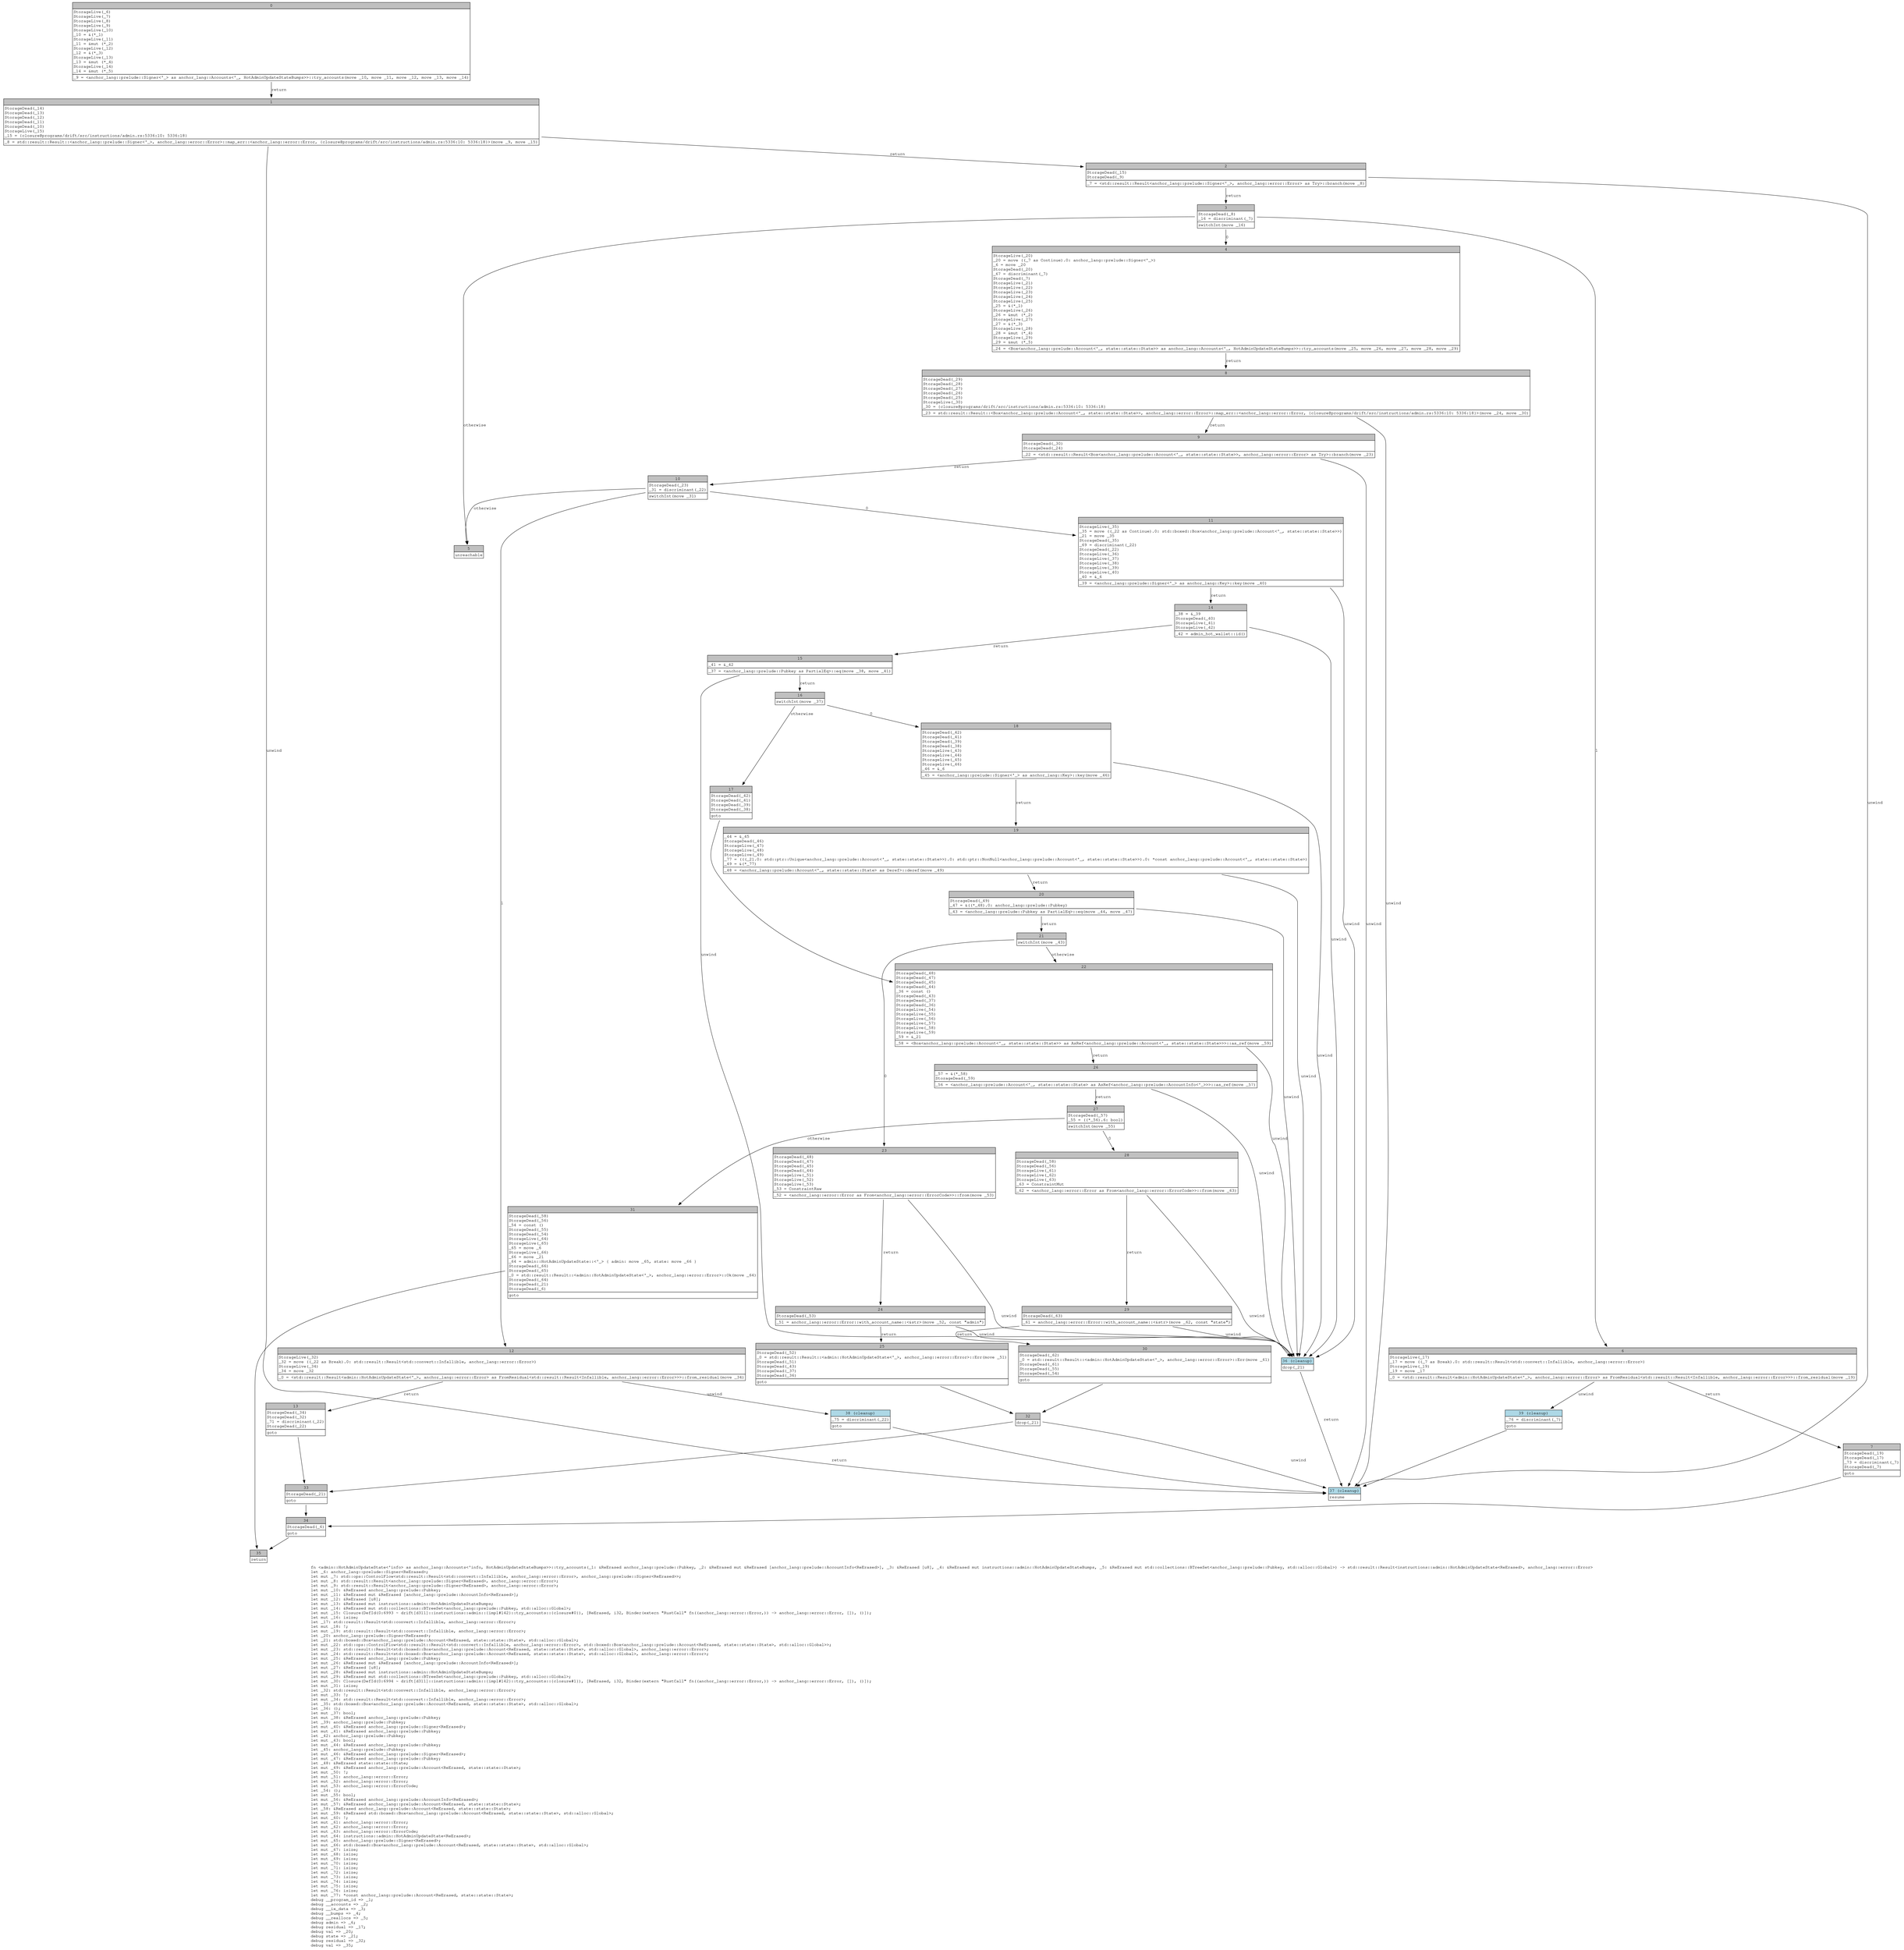 digraph Mir_0_6992 {
    graph [fontname="Courier, monospace"];
    node [fontname="Courier, monospace"];
    edge [fontname="Courier, monospace"];
    label=<fn &lt;admin::HotAdminUpdateState&lt;'info&gt; as anchor_lang::Accounts&lt;'info, HotAdminUpdateStateBumps&gt;&gt;::try_accounts(_1: &amp;ReErased anchor_lang::prelude::Pubkey, _2: &amp;ReErased mut &amp;ReErased [anchor_lang::prelude::AccountInfo&lt;ReErased&gt;], _3: &amp;ReErased [u8], _4: &amp;ReErased mut instructions::admin::HotAdminUpdateStateBumps, _5: &amp;ReErased mut std::collections::BTreeSet&lt;anchor_lang::prelude::Pubkey, std::alloc::Global&gt;) -&gt; std::result::Result&lt;instructions::admin::HotAdminUpdateState&lt;ReErased&gt;, anchor_lang::error::Error&gt;<br align="left"/>let _6: anchor_lang::prelude::Signer&lt;ReErased&gt;;<br align="left"/>let mut _7: std::ops::ControlFlow&lt;std::result::Result&lt;std::convert::Infallible, anchor_lang::error::Error&gt;, anchor_lang::prelude::Signer&lt;ReErased&gt;&gt;;<br align="left"/>let mut _8: std::result::Result&lt;anchor_lang::prelude::Signer&lt;ReErased&gt;, anchor_lang::error::Error&gt;;<br align="left"/>let mut _9: std::result::Result&lt;anchor_lang::prelude::Signer&lt;ReErased&gt;, anchor_lang::error::Error&gt;;<br align="left"/>let mut _10: &amp;ReErased anchor_lang::prelude::Pubkey;<br align="left"/>let mut _11: &amp;ReErased mut &amp;ReErased [anchor_lang::prelude::AccountInfo&lt;ReErased&gt;];<br align="left"/>let mut _12: &amp;ReErased [u8];<br align="left"/>let mut _13: &amp;ReErased mut instructions::admin::HotAdminUpdateStateBumps;<br align="left"/>let mut _14: &amp;ReErased mut std::collections::BTreeSet&lt;anchor_lang::prelude::Pubkey, std::alloc::Global&gt;;<br align="left"/>let mut _15: Closure(DefId(0:6993 ~ drift[d311]::instructions::admin::{impl#142}::try_accounts::{closure#0}), [ReErased, i32, Binder(extern &quot;RustCall&quot; fn((anchor_lang::error::Error,)) -&gt; anchor_lang::error::Error, []), ()]);<br align="left"/>let mut _16: isize;<br align="left"/>let _17: std::result::Result&lt;std::convert::Infallible, anchor_lang::error::Error&gt;;<br align="left"/>let mut _18: !;<br align="left"/>let mut _19: std::result::Result&lt;std::convert::Infallible, anchor_lang::error::Error&gt;;<br align="left"/>let _20: anchor_lang::prelude::Signer&lt;ReErased&gt;;<br align="left"/>let _21: std::boxed::Box&lt;anchor_lang::prelude::Account&lt;ReErased, state::state::State&gt;, std::alloc::Global&gt;;<br align="left"/>let mut _22: std::ops::ControlFlow&lt;std::result::Result&lt;std::convert::Infallible, anchor_lang::error::Error&gt;, std::boxed::Box&lt;anchor_lang::prelude::Account&lt;ReErased, state::state::State&gt;, std::alloc::Global&gt;&gt;;<br align="left"/>let mut _23: std::result::Result&lt;std::boxed::Box&lt;anchor_lang::prelude::Account&lt;ReErased, state::state::State&gt;, std::alloc::Global&gt;, anchor_lang::error::Error&gt;;<br align="left"/>let mut _24: std::result::Result&lt;std::boxed::Box&lt;anchor_lang::prelude::Account&lt;ReErased, state::state::State&gt;, std::alloc::Global&gt;, anchor_lang::error::Error&gt;;<br align="left"/>let mut _25: &amp;ReErased anchor_lang::prelude::Pubkey;<br align="left"/>let mut _26: &amp;ReErased mut &amp;ReErased [anchor_lang::prelude::AccountInfo&lt;ReErased&gt;];<br align="left"/>let mut _27: &amp;ReErased [u8];<br align="left"/>let mut _28: &amp;ReErased mut instructions::admin::HotAdminUpdateStateBumps;<br align="left"/>let mut _29: &amp;ReErased mut std::collections::BTreeSet&lt;anchor_lang::prelude::Pubkey, std::alloc::Global&gt;;<br align="left"/>let mut _30: Closure(DefId(0:6994 ~ drift[d311]::instructions::admin::{impl#142}::try_accounts::{closure#1}), [ReErased, i32, Binder(extern &quot;RustCall&quot; fn((anchor_lang::error::Error,)) -&gt; anchor_lang::error::Error, []), ()]);<br align="left"/>let mut _31: isize;<br align="left"/>let _32: std::result::Result&lt;std::convert::Infallible, anchor_lang::error::Error&gt;;<br align="left"/>let mut _33: !;<br align="left"/>let mut _34: std::result::Result&lt;std::convert::Infallible, anchor_lang::error::Error&gt;;<br align="left"/>let _35: std::boxed::Box&lt;anchor_lang::prelude::Account&lt;ReErased, state::state::State&gt;, std::alloc::Global&gt;;<br align="left"/>let _36: ();<br align="left"/>let mut _37: bool;<br align="left"/>let mut _38: &amp;ReErased anchor_lang::prelude::Pubkey;<br align="left"/>let _39: anchor_lang::prelude::Pubkey;<br align="left"/>let mut _40: &amp;ReErased anchor_lang::prelude::Signer&lt;ReErased&gt;;<br align="left"/>let mut _41: &amp;ReErased anchor_lang::prelude::Pubkey;<br align="left"/>let _42: anchor_lang::prelude::Pubkey;<br align="left"/>let mut _43: bool;<br align="left"/>let mut _44: &amp;ReErased anchor_lang::prelude::Pubkey;<br align="left"/>let _45: anchor_lang::prelude::Pubkey;<br align="left"/>let mut _46: &amp;ReErased anchor_lang::prelude::Signer&lt;ReErased&gt;;<br align="left"/>let mut _47: &amp;ReErased anchor_lang::prelude::Pubkey;<br align="left"/>let _48: &amp;ReErased state::state::State;<br align="left"/>let mut _49: &amp;ReErased anchor_lang::prelude::Account&lt;ReErased, state::state::State&gt;;<br align="left"/>let mut _50: !;<br align="left"/>let mut _51: anchor_lang::error::Error;<br align="left"/>let mut _52: anchor_lang::error::Error;<br align="left"/>let mut _53: anchor_lang::error::ErrorCode;<br align="left"/>let _54: ();<br align="left"/>let mut _55: bool;<br align="left"/>let mut _56: &amp;ReErased anchor_lang::prelude::AccountInfo&lt;ReErased&gt;;<br align="left"/>let mut _57: &amp;ReErased anchor_lang::prelude::Account&lt;ReErased, state::state::State&gt;;<br align="left"/>let _58: &amp;ReErased anchor_lang::prelude::Account&lt;ReErased, state::state::State&gt;;<br align="left"/>let mut _59: &amp;ReErased std::boxed::Box&lt;anchor_lang::prelude::Account&lt;ReErased, state::state::State&gt;, std::alloc::Global&gt;;<br align="left"/>let mut _60: !;<br align="left"/>let mut _61: anchor_lang::error::Error;<br align="left"/>let mut _62: anchor_lang::error::Error;<br align="left"/>let mut _63: anchor_lang::error::ErrorCode;<br align="left"/>let mut _64: instructions::admin::HotAdminUpdateState&lt;ReErased&gt;;<br align="left"/>let mut _65: anchor_lang::prelude::Signer&lt;ReErased&gt;;<br align="left"/>let mut _66: std::boxed::Box&lt;anchor_lang::prelude::Account&lt;ReErased, state::state::State&gt;, std::alloc::Global&gt;;<br align="left"/>let mut _67: isize;<br align="left"/>let mut _68: isize;<br align="left"/>let mut _69: isize;<br align="left"/>let mut _70: isize;<br align="left"/>let mut _71: isize;<br align="left"/>let mut _72: isize;<br align="left"/>let mut _73: isize;<br align="left"/>let mut _74: isize;<br align="left"/>let mut _75: isize;<br align="left"/>let mut _76: isize;<br align="left"/>let mut _77: *const anchor_lang::prelude::Account&lt;ReErased, state::state::State&gt;;<br align="left"/>debug __program_id =&gt; _1;<br align="left"/>debug __accounts =&gt; _2;<br align="left"/>debug __ix_data =&gt; _3;<br align="left"/>debug __bumps =&gt; _4;<br align="left"/>debug __reallocs =&gt; _5;<br align="left"/>debug admin =&gt; _6;<br align="left"/>debug residual =&gt; _17;<br align="left"/>debug val =&gt; _20;<br align="left"/>debug state =&gt; _21;<br align="left"/>debug residual =&gt; _32;<br align="left"/>debug val =&gt; _35;<br align="left"/>>;
    bb0__0_6992 [shape="none", label=<<table border="0" cellborder="1" cellspacing="0"><tr><td bgcolor="gray" align="center" colspan="1">0</td></tr><tr><td align="left" balign="left">StorageLive(_6)<br/>StorageLive(_7)<br/>StorageLive(_8)<br/>StorageLive(_9)<br/>StorageLive(_10)<br/>_10 = &amp;(*_1)<br/>StorageLive(_11)<br/>_11 = &amp;mut (*_2)<br/>StorageLive(_12)<br/>_12 = &amp;(*_3)<br/>StorageLive(_13)<br/>_13 = &amp;mut (*_4)<br/>StorageLive(_14)<br/>_14 = &amp;mut (*_5)<br/></td></tr><tr><td align="left">_9 = &lt;anchor_lang::prelude::Signer&lt;'_&gt; as anchor_lang::Accounts&lt;'_, HotAdminUpdateStateBumps&gt;&gt;::try_accounts(move _10, move _11, move _12, move _13, move _14)</td></tr></table>>];
    bb1__0_6992 [shape="none", label=<<table border="0" cellborder="1" cellspacing="0"><tr><td bgcolor="gray" align="center" colspan="1">1</td></tr><tr><td align="left" balign="left">StorageDead(_14)<br/>StorageDead(_13)<br/>StorageDead(_12)<br/>StorageDead(_11)<br/>StorageDead(_10)<br/>StorageLive(_15)<br/>_15 = {closure@programs/drift/src/instructions/admin.rs:5336:10: 5336:18}<br/></td></tr><tr><td align="left">_8 = std::result::Result::&lt;anchor_lang::prelude::Signer&lt;'_&gt;, anchor_lang::error::Error&gt;::map_err::&lt;anchor_lang::error::Error, {closure@programs/drift/src/instructions/admin.rs:5336:10: 5336:18}&gt;(move _9, move _15)</td></tr></table>>];
    bb2__0_6992 [shape="none", label=<<table border="0" cellborder="1" cellspacing="0"><tr><td bgcolor="gray" align="center" colspan="1">2</td></tr><tr><td align="left" balign="left">StorageDead(_15)<br/>StorageDead(_9)<br/></td></tr><tr><td align="left">_7 = &lt;std::result::Result&lt;anchor_lang::prelude::Signer&lt;'_&gt;, anchor_lang::error::Error&gt; as Try&gt;::branch(move _8)</td></tr></table>>];
    bb3__0_6992 [shape="none", label=<<table border="0" cellborder="1" cellspacing="0"><tr><td bgcolor="gray" align="center" colspan="1">3</td></tr><tr><td align="left" balign="left">StorageDead(_8)<br/>_16 = discriminant(_7)<br/></td></tr><tr><td align="left">switchInt(move _16)</td></tr></table>>];
    bb4__0_6992 [shape="none", label=<<table border="0" cellborder="1" cellspacing="0"><tr><td bgcolor="gray" align="center" colspan="1">4</td></tr><tr><td align="left" balign="left">StorageLive(_20)<br/>_20 = move ((_7 as Continue).0: anchor_lang::prelude::Signer&lt;'_&gt;)<br/>_6 = move _20<br/>StorageDead(_20)<br/>_67 = discriminant(_7)<br/>StorageDead(_7)<br/>StorageLive(_21)<br/>StorageLive(_22)<br/>StorageLive(_23)<br/>StorageLive(_24)<br/>StorageLive(_25)<br/>_25 = &amp;(*_1)<br/>StorageLive(_26)<br/>_26 = &amp;mut (*_2)<br/>StorageLive(_27)<br/>_27 = &amp;(*_3)<br/>StorageLive(_28)<br/>_28 = &amp;mut (*_4)<br/>StorageLive(_29)<br/>_29 = &amp;mut (*_5)<br/></td></tr><tr><td align="left">_24 = &lt;Box&lt;anchor_lang::prelude::Account&lt;'_, state::state::State&gt;&gt; as anchor_lang::Accounts&lt;'_, HotAdminUpdateStateBumps&gt;&gt;::try_accounts(move _25, move _26, move _27, move _28, move _29)</td></tr></table>>];
    bb5__0_6992 [shape="none", label=<<table border="0" cellborder="1" cellspacing="0"><tr><td bgcolor="gray" align="center" colspan="1">5</td></tr><tr><td align="left">unreachable</td></tr></table>>];
    bb6__0_6992 [shape="none", label=<<table border="0" cellborder="1" cellspacing="0"><tr><td bgcolor="gray" align="center" colspan="1">6</td></tr><tr><td align="left" balign="left">StorageLive(_17)<br/>_17 = move ((_7 as Break).0: std::result::Result&lt;std::convert::Infallible, anchor_lang::error::Error&gt;)<br/>StorageLive(_19)<br/>_19 = move _17<br/></td></tr><tr><td align="left">_0 = &lt;std::result::Result&lt;admin::HotAdminUpdateState&lt;'_&gt;, anchor_lang::error::Error&gt; as FromResidual&lt;std::result::Result&lt;Infallible, anchor_lang::error::Error&gt;&gt;&gt;::from_residual(move _19)</td></tr></table>>];
    bb7__0_6992 [shape="none", label=<<table border="0" cellborder="1" cellspacing="0"><tr><td bgcolor="gray" align="center" colspan="1">7</td></tr><tr><td align="left" balign="left">StorageDead(_19)<br/>StorageDead(_17)<br/>_73 = discriminant(_7)<br/>StorageDead(_7)<br/></td></tr><tr><td align="left">goto</td></tr></table>>];
    bb8__0_6992 [shape="none", label=<<table border="0" cellborder="1" cellspacing="0"><tr><td bgcolor="gray" align="center" colspan="1">8</td></tr><tr><td align="left" balign="left">StorageDead(_29)<br/>StorageDead(_28)<br/>StorageDead(_27)<br/>StorageDead(_26)<br/>StorageDead(_25)<br/>StorageLive(_30)<br/>_30 = {closure@programs/drift/src/instructions/admin.rs:5336:10: 5336:18}<br/></td></tr><tr><td align="left">_23 = std::result::Result::&lt;Box&lt;anchor_lang::prelude::Account&lt;'_, state::state::State&gt;&gt;, anchor_lang::error::Error&gt;::map_err::&lt;anchor_lang::error::Error, {closure@programs/drift/src/instructions/admin.rs:5336:10: 5336:18}&gt;(move _24, move _30)</td></tr></table>>];
    bb9__0_6992 [shape="none", label=<<table border="0" cellborder="1" cellspacing="0"><tr><td bgcolor="gray" align="center" colspan="1">9</td></tr><tr><td align="left" balign="left">StorageDead(_30)<br/>StorageDead(_24)<br/></td></tr><tr><td align="left">_22 = &lt;std::result::Result&lt;Box&lt;anchor_lang::prelude::Account&lt;'_, state::state::State&gt;&gt;, anchor_lang::error::Error&gt; as Try&gt;::branch(move _23)</td></tr></table>>];
    bb10__0_6992 [shape="none", label=<<table border="0" cellborder="1" cellspacing="0"><tr><td bgcolor="gray" align="center" colspan="1">10</td></tr><tr><td align="left" balign="left">StorageDead(_23)<br/>_31 = discriminant(_22)<br/></td></tr><tr><td align="left">switchInt(move _31)</td></tr></table>>];
    bb11__0_6992 [shape="none", label=<<table border="0" cellborder="1" cellspacing="0"><tr><td bgcolor="gray" align="center" colspan="1">11</td></tr><tr><td align="left" balign="left">StorageLive(_35)<br/>_35 = move ((_22 as Continue).0: std::boxed::Box&lt;anchor_lang::prelude::Account&lt;'_, state::state::State&gt;&gt;)<br/>_21 = move _35<br/>StorageDead(_35)<br/>_69 = discriminant(_22)<br/>StorageDead(_22)<br/>StorageLive(_36)<br/>StorageLive(_37)<br/>StorageLive(_38)<br/>StorageLive(_39)<br/>StorageLive(_40)<br/>_40 = &amp;_6<br/></td></tr><tr><td align="left">_39 = &lt;anchor_lang::prelude::Signer&lt;'_&gt; as anchor_lang::Key&gt;::key(move _40)</td></tr></table>>];
    bb12__0_6992 [shape="none", label=<<table border="0" cellborder="1" cellspacing="0"><tr><td bgcolor="gray" align="center" colspan="1">12</td></tr><tr><td align="left" balign="left">StorageLive(_32)<br/>_32 = move ((_22 as Break).0: std::result::Result&lt;std::convert::Infallible, anchor_lang::error::Error&gt;)<br/>StorageLive(_34)<br/>_34 = move _32<br/></td></tr><tr><td align="left">_0 = &lt;std::result::Result&lt;admin::HotAdminUpdateState&lt;'_&gt;, anchor_lang::error::Error&gt; as FromResidual&lt;std::result::Result&lt;Infallible, anchor_lang::error::Error&gt;&gt;&gt;::from_residual(move _34)</td></tr></table>>];
    bb13__0_6992 [shape="none", label=<<table border="0" cellborder="1" cellspacing="0"><tr><td bgcolor="gray" align="center" colspan="1">13</td></tr><tr><td align="left" balign="left">StorageDead(_34)<br/>StorageDead(_32)<br/>_71 = discriminant(_22)<br/>StorageDead(_22)<br/></td></tr><tr><td align="left">goto</td></tr></table>>];
    bb14__0_6992 [shape="none", label=<<table border="0" cellborder="1" cellspacing="0"><tr><td bgcolor="gray" align="center" colspan="1">14</td></tr><tr><td align="left" balign="left">_38 = &amp;_39<br/>StorageDead(_40)<br/>StorageLive(_41)<br/>StorageLive(_42)<br/></td></tr><tr><td align="left">_42 = admin_hot_wallet::id()</td></tr></table>>];
    bb15__0_6992 [shape="none", label=<<table border="0" cellborder="1" cellspacing="0"><tr><td bgcolor="gray" align="center" colspan="1">15</td></tr><tr><td align="left" balign="left">_41 = &amp;_42<br/></td></tr><tr><td align="left">_37 = &lt;anchor_lang::prelude::Pubkey as PartialEq&gt;::eq(move _38, move _41)</td></tr></table>>];
    bb16__0_6992 [shape="none", label=<<table border="0" cellborder="1" cellspacing="0"><tr><td bgcolor="gray" align="center" colspan="1">16</td></tr><tr><td align="left">switchInt(move _37)</td></tr></table>>];
    bb17__0_6992 [shape="none", label=<<table border="0" cellborder="1" cellspacing="0"><tr><td bgcolor="gray" align="center" colspan="1">17</td></tr><tr><td align="left" balign="left">StorageDead(_42)<br/>StorageDead(_41)<br/>StorageDead(_39)<br/>StorageDead(_38)<br/></td></tr><tr><td align="left">goto</td></tr></table>>];
    bb18__0_6992 [shape="none", label=<<table border="0" cellborder="1" cellspacing="0"><tr><td bgcolor="gray" align="center" colspan="1">18</td></tr><tr><td align="left" balign="left">StorageDead(_42)<br/>StorageDead(_41)<br/>StorageDead(_39)<br/>StorageDead(_38)<br/>StorageLive(_43)<br/>StorageLive(_44)<br/>StorageLive(_45)<br/>StorageLive(_46)<br/>_46 = &amp;_6<br/></td></tr><tr><td align="left">_45 = &lt;anchor_lang::prelude::Signer&lt;'_&gt; as anchor_lang::Key&gt;::key(move _46)</td></tr></table>>];
    bb19__0_6992 [shape="none", label=<<table border="0" cellborder="1" cellspacing="0"><tr><td bgcolor="gray" align="center" colspan="1">19</td></tr><tr><td align="left" balign="left">_44 = &amp;_45<br/>StorageDead(_46)<br/>StorageLive(_47)<br/>StorageLive(_48)<br/>StorageLive(_49)<br/>_77 = (((_21.0: std::ptr::Unique&lt;anchor_lang::prelude::Account&lt;'_, state::state::State&gt;&gt;).0: std::ptr::NonNull&lt;anchor_lang::prelude::Account&lt;'_, state::state::State&gt;&gt;).0: *const anchor_lang::prelude::Account&lt;'_, state::state::State&gt;)<br/>_49 = &amp;(*_77)<br/></td></tr><tr><td align="left">_48 = &lt;anchor_lang::prelude::Account&lt;'_, state::state::State&gt; as Deref&gt;::deref(move _49)</td></tr></table>>];
    bb20__0_6992 [shape="none", label=<<table border="0" cellborder="1" cellspacing="0"><tr><td bgcolor="gray" align="center" colspan="1">20</td></tr><tr><td align="left" balign="left">StorageDead(_49)<br/>_47 = &amp;((*_48).0: anchor_lang::prelude::Pubkey)<br/></td></tr><tr><td align="left">_43 = &lt;anchor_lang::prelude::Pubkey as PartialEq&gt;::eq(move _44, move _47)</td></tr></table>>];
    bb21__0_6992 [shape="none", label=<<table border="0" cellborder="1" cellspacing="0"><tr><td bgcolor="gray" align="center" colspan="1">21</td></tr><tr><td align="left">switchInt(move _43)</td></tr></table>>];
    bb22__0_6992 [shape="none", label=<<table border="0" cellborder="1" cellspacing="0"><tr><td bgcolor="gray" align="center" colspan="1">22</td></tr><tr><td align="left" balign="left">StorageDead(_48)<br/>StorageDead(_47)<br/>StorageDead(_45)<br/>StorageDead(_44)<br/>_36 = const ()<br/>StorageDead(_43)<br/>StorageDead(_37)<br/>StorageDead(_36)<br/>StorageLive(_54)<br/>StorageLive(_55)<br/>StorageLive(_56)<br/>StorageLive(_57)<br/>StorageLive(_58)<br/>StorageLive(_59)<br/>_59 = &amp;_21<br/></td></tr><tr><td align="left">_58 = &lt;Box&lt;anchor_lang::prelude::Account&lt;'_, state::state::State&gt;&gt; as AsRef&lt;anchor_lang::prelude::Account&lt;'_, state::state::State&gt;&gt;&gt;::as_ref(move _59)</td></tr></table>>];
    bb23__0_6992 [shape="none", label=<<table border="0" cellborder="1" cellspacing="0"><tr><td bgcolor="gray" align="center" colspan="1">23</td></tr><tr><td align="left" balign="left">StorageDead(_48)<br/>StorageDead(_47)<br/>StorageDead(_45)<br/>StorageDead(_44)<br/>StorageLive(_51)<br/>StorageLive(_52)<br/>StorageLive(_53)<br/>_53 = ConstraintRaw<br/></td></tr><tr><td align="left">_52 = &lt;anchor_lang::error::Error as From&lt;anchor_lang::error::ErrorCode&gt;&gt;::from(move _53)</td></tr></table>>];
    bb24__0_6992 [shape="none", label=<<table border="0" cellborder="1" cellspacing="0"><tr><td bgcolor="gray" align="center" colspan="1">24</td></tr><tr><td align="left" balign="left">StorageDead(_53)<br/></td></tr><tr><td align="left">_51 = anchor_lang::error::Error::with_account_name::&lt;&amp;str&gt;(move _52, const &quot;admin&quot;)</td></tr></table>>];
    bb25__0_6992 [shape="none", label=<<table border="0" cellborder="1" cellspacing="0"><tr><td bgcolor="gray" align="center" colspan="1">25</td></tr><tr><td align="left" balign="left">StorageDead(_52)<br/>_0 = std::result::Result::&lt;admin::HotAdminUpdateState&lt;'_&gt;, anchor_lang::error::Error&gt;::Err(move _51)<br/>StorageDead(_51)<br/>StorageDead(_43)<br/>StorageDead(_37)<br/>StorageDead(_36)<br/></td></tr><tr><td align="left">goto</td></tr></table>>];
    bb26__0_6992 [shape="none", label=<<table border="0" cellborder="1" cellspacing="0"><tr><td bgcolor="gray" align="center" colspan="1">26</td></tr><tr><td align="left" balign="left">_57 = &amp;(*_58)<br/>StorageDead(_59)<br/></td></tr><tr><td align="left">_56 = &lt;anchor_lang::prelude::Account&lt;'_, state::state::State&gt; as AsRef&lt;anchor_lang::prelude::AccountInfo&lt;'_&gt;&gt;&gt;::as_ref(move _57)</td></tr></table>>];
    bb27__0_6992 [shape="none", label=<<table border="0" cellborder="1" cellspacing="0"><tr><td bgcolor="gray" align="center" colspan="1">27</td></tr><tr><td align="left" balign="left">StorageDead(_57)<br/>_55 = ((*_56).6: bool)<br/></td></tr><tr><td align="left">switchInt(move _55)</td></tr></table>>];
    bb28__0_6992 [shape="none", label=<<table border="0" cellborder="1" cellspacing="0"><tr><td bgcolor="gray" align="center" colspan="1">28</td></tr><tr><td align="left" balign="left">StorageDead(_58)<br/>StorageDead(_56)<br/>StorageLive(_61)<br/>StorageLive(_62)<br/>StorageLive(_63)<br/>_63 = ConstraintMut<br/></td></tr><tr><td align="left">_62 = &lt;anchor_lang::error::Error as From&lt;anchor_lang::error::ErrorCode&gt;&gt;::from(move _63)</td></tr></table>>];
    bb29__0_6992 [shape="none", label=<<table border="0" cellborder="1" cellspacing="0"><tr><td bgcolor="gray" align="center" colspan="1">29</td></tr><tr><td align="left" balign="left">StorageDead(_63)<br/></td></tr><tr><td align="left">_61 = anchor_lang::error::Error::with_account_name::&lt;&amp;str&gt;(move _62, const &quot;state&quot;)</td></tr></table>>];
    bb30__0_6992 [shape="none", label=<<table border="0" cellborder="1" cellspacing="0"><tr><td bgcolor="gray" align="center" colspan="1">30</td></tr><tr><td align="left" balign="left">StorageDead(_62)<br/>_0 = std::result::Result::&lt;admin::HotAdminUpdateState&lt;'_&gt;, anchor_lang::error::Error&gt;::Err(move _61)<br/>StorageDead(_61)<br/>StorageDead(_55)<br/>StorageDead(_54)<br/></td></tr><tr><td align="left">goto</td></tr></table>>];
    bb31__0_6992 [shape="none", label=<<table border="0" cellborder="1" cellspacing="0"><tr><td bgcolor="gray" align="center" colspan="1">31</td></tr><tr><td align="left" balign="left">StorageDead(_58)<br/>StorageDead(_56)<br/>_54 = const ()<br/>StorageDead(_55)<br/>StorageDead(_54)<br/>StorageLive(_64)<br/>StorageLive(_65)<br/>_65 = move _6<br/>StorageLive(_66)<br/>_66 = move _21<br/>_64 = admin::HotAdminUpdateState::&lt;'_&gt; { admin: move _65, state: move _66 }<br/>StorageDead(_66)<br/>StorageDead(_65)<br/>_0 = std::result::Result::&lt;admin::HotAdminUpdateState&lt;'_&gt;, anchor_lang::error::Error&gt;::Ok(move _64)<br/>StorageDead(_64)<br/>StorageDead(_21)<br/>StorageDead(_6)<br/></td></tr><tr><td align="left">goto</td></tr></table>>];
    bb32__0_6992 [shape="none", label=<<table border="0" cellborder="1" cellspacing="0"><tr><td bgcolor="gray" align="center" colspan="1">32</td></tr><tr><td align="left">drop(_21)</td></tr></table>>];
    bb33__0_6992 [shape="none", label=<<table border="0" cellborder="1" cellspacing="0"><tr><td bgcolor="gray" align="center" colspan="1">33</td></tr><tr><td align="left" balign="left">StorageDead(_21)<br/></td></tr><tr><td align="left">goto</td></tr></table>>];
    bb34__0_6992 [shape="none", label=<<table border="0" cellborder="1" cellspacing="0"><tr><td bgcolor="gray" align="center" colspan="1">34</td></tr><tr><td align="left" balign="left">StorageDead(_6)<br/></td></tr><tr><td align="left">goto</td></tr></table>>];
    bb35__0_6992 [shape="none", label=<<table border="0" cellborder="1" cellspacing="0"><tr><td bgcolor="gray" align="center" colspan="1">35</td></tr><tr><td align="left">return</td></tr></table>>];
    bb36__0_6992 [shape="none", label=<<table border="0" cellborder="1" cellspacing="0"><tr><td bgcolor="lightblue" align="center" colspan="1">36 (cleanup)</td></tr><tr><td align="left">drop(_21)</td></tr></table>>];
    bb37__0_6992 [shape="none", label=<<table border="0" cellborder="1" cellspacing="0"><tr><td bgcolor="lightblue" align="center" colspan="1">37 (cleanup)</td></tr><tr><td align="left">resume</td></tr></table>>];
    bb38__0_6992 [shape="none", label=<<table border="0" cellborder="1" cellspacing="0"><tr><td bgcolor="lightblue" align="center" colspan="1">38 (cleanup)</td></tr><tr><td align="left" balign="left">_75 = discriminant(_22)<br/></td></tr><tr><td align="left">goto</td></tr></table>>];
    bb39__0_6992 [shape="none", label=<<table border="0" cellborder="1" cellspacing="0"><tr><td bgcolor="lightblue" align="center" colspan="1">39 (cleanup)</td></tr><tr><td align="left" balign="left">_76 = discriminant(_7)<br/></td></tr><tr><td align="left">goto</td></tr></table>>];
    bb0__0_6992 -> bb1__0_6992 [label="return"];
    bb1__0_6992 -> bb2__0_6992 [label="return"];
    bb1__0_6992 -> bb37__0_6992 [label="unwind"];
    bb2__0_6992 -> bb3__0_6992 [label="return"];
    bb2__0_6992 -> bb37__0_6992 [label="unwind"];
    bb3__0_6992 -> bb4__0_6992 [label="0"];
    bb3__0_6992 -> bb6__0_6992 [label="1"];
    bb3__0_6992 -> bb5__0_6992 [label="otherwise"];
    bb4__0_6992 -> bb8__0_6992 [label="return"];
    bb6__0_6992 -> bb7__0_6992 [label="return"];
    bb6__0_6992 -> bb39__0_6992 [label="unwind"];
    bb7__0_6992 -> bb34__0_6992 [label=""];
    bb8__0_6992 -> bb9__0_6992 [label="return"];
    bb8__0_6992 -> bb37__0_6992 [label="unwind"];
    bb9__0_6992 -> bb10__0_6992 [label="return"];
    bb9__0_6992 -> bb37__0_6992 [label="unwind"];
    bb10__0_6992 -> bb11__0_6992 [label="0"];
    bb10__0_6992 -> bb12__0_6992 [label="1"];
    bb10__0_6992 -> bb5__0_6992 [label="otherwise"];
    bb11__0_6992 -> bb14__0_6992 [label="return"];
    bb11__0_6992 -> bb36__0_6992 [label="unwind"];
    bb12__0_6992 -> bb13__0_6992 [label="return"];
    bb12__0_6992 -> bb38__0_6992 [label="unwind"];
    bb13__0_6992 -> bb33__0_6992 [label=""];
    bb14__0_6992 -> bb15__0_6992 [label="return"];
    bb14__0_6992 -> bb36__0_6992 [label="unwind"];
    bb15__0_6992 -> bb16__0_6992 [label="return"];
    bb15__0_6992 -> bb36__0_6992 [label="unwind"];
    bb16__0_6992 -> bb18__0_6992 [label="0"];
    bb16__0_6992 -> bb17__0_6992 [label="otherwise"];
    bb17__0_6992 -> bb22__0_6992 [label=""];
    bb18__0_6992 -> bb19__0_6992 [label="return"];
    bb18__0_6992 -> bb36__0_6992 [label="unwind"];
    bb19__0_6992 -> bb20__0_6992 [label="return"];
    bb19__0_6992 -> bb36__0_6992 [label="unwind"];
    bb20__0_6992 -> bb21__0_6992 [label="return"];
    bb20__0_6992 -> bb36__0_6992 [label="unwind"];
    bb21__0_6992 -> bb23__0_6992 [label="0"];
    bb21__0_6992 -> bb22__0_6992 [label="otherwise"];
    bb22__0_6992 -> bb26__0_6992 [label="return"];
    bb22__0_6992 -> bb36__0_6992 [label="unwind"];
    bb23__0_6992 -> bb24__0_6992 [label="return"];
    bb23__0_6992 -> bb36__0_6992 [label="unwind"];
    bb24__0_6992 -> bb25__0_6992 [label="return"];
    bb24__0_6992 -> bb36__0_6992 [label="unwind"];
    bb25__0_6992 -> bb32__0_6992 [label=""];
    bb26__0_6992 -> bb27__0_6992 [label="return"];
    bb26__0_6992 -> bb36__0_6992 [label="unwind"];
    bb27__0_6992 -> bb28__0_6992 [label="0"];
    bb27__0_6992 -> bb31__0_6992 [label="otherwise"];
    bb28__0_6992 -> bb29__0_6992 [label="return"];
    bb28__0_6992 -> bb36__0_6992 [label="unwind"];
    bb29__0_6992 -> bb30__0_6992 [label="return"];
    bb29__0_6992 -> bb36__0_6992 [label="unwind"];
    bb30__0_6992 -> bb32__0_6992 [label=""];
    bb31__0_6992 -> bb35__0_6992 [label=""];
    bb32__0_6992 -> bb33__0_6992 [label="return"];
    bb32__0_6992 -> bb37__0_6992 [label="unwind"];
    bb33__0_6992 -> bb34__0_6992 [label=""];
    bb34__0_6992 -> bb35__0_6992 [label=""];
    bb36__0_6992 -> bb37__0_6992 [label="return"];
    bb38__0_6992 -> bb37__0_6992 [label=""];
    bb39__0_6992 -> bb37__0_6992 [label=""];
}

